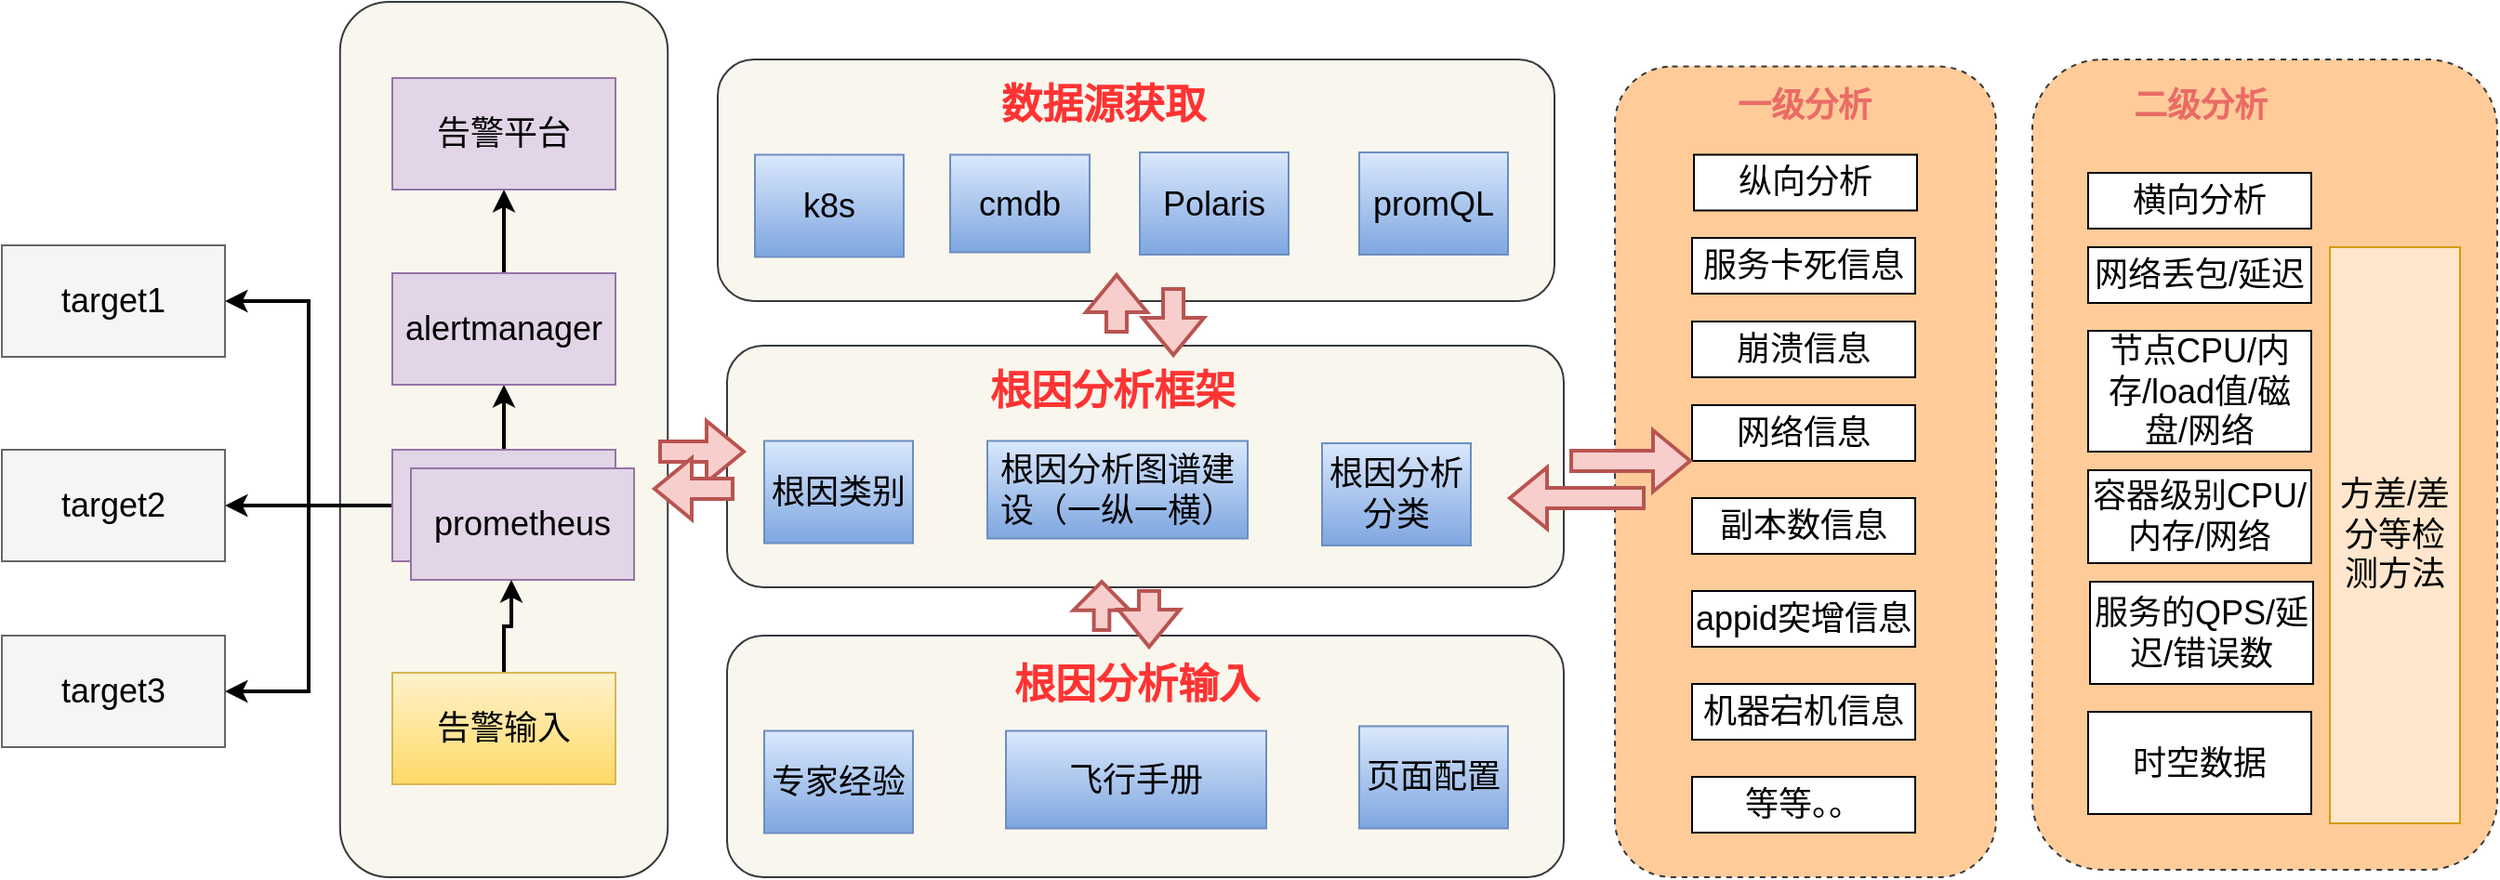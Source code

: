 <mxfile version="16.5.6" type="github">
  <diagram id="Aqf99x5-OG6gZ8053Yl7" name="第 1 页">
    <mxGraphModel dx="996" dy="561" grid="1" gridSize="10" guides="1" tooltips="1" connect="1" arrows="1" fold="1" page="1" pageScale="1" pageWidth="827" pageHeight="1169" background="#ffffff" math="0" shadow="0">
      <root>
        <mxCell id="0" />
        <mxCell id="1" parent="0" />
        <mxCell id="qlhYkGJH06k92T9zRMgj-84" value="" style="rounded=1;whiteSpace=wrap;html=1;fillColor=#f9f7ed;strokeColor=#36393d;" vertex="1" parent="1">
          <mxGeometry x="251.88" y="2" width="176.25" height="471" as="geometry" />
        </mxCell>
        <mxCell id="qlhYkGJH06k92T9zRMgj-83" value="" style="rounded=1;whiteSpace=wrap;html=1;fontSize=18;strokeColor=#36393d;strokeWidth=1;dashed=1;fillColor=#ffcc99;" vertex="1" parent="1">
          <mxGeometry x="937.5" y="36.75" width="205" height="436.25" as="geometry" />
        </mxCell>
        <mxCell id="qlhYkGJH06k92T9zRMgj-63" value="" style="rounded=1;whiteSpace=wrap;html=1;fillColor=#f9f7ed;strokeColor=#36393d;" vertex="1" parent="1">
          <mxGeometry x="460" y="187" width="450" height="130" as="geometry" />
        </mxCell>
        <mxCell id="qlhYkGJH06k92T9zRMgj-3" style="edgeStyle=orthogonalEdgeStyle;rounded=0;orthogonalLoop=1;jettySize=auto;html=1;exitX=0;exitY=0.5;exitDx=0;exitDy=0;entryX=1;entryY=0.5;entryDx=0;entryDy=0;fontSize=18;fontColor=#000000;strokeColor=#000000;strokeWidth=2;" edge="1" parent="1" source="qlhYkGJH06k92T9zRMgj-7" target="qlhYkGJH06k92T9zRMgj-8">
          <mxGeometry relative="1" as="geometry" />
        </mxCell>
        <mxCell id="qlhYkGJH06k92T9zRMgj-4" style="edgeStyle=orthogonalEdgeStyle;rounded=0;orthogonalLoop=1;jettySize=auto;html=1;exitX=0;exitY=0.5;exitDx=0;exitDy=0;fontSize=18;fontColor=#000000;strokeColor=#000000;strokeWidth=2;" edge="1" parent="1" source="qlhYkGJH06k92T9zRMgj-7" target="qlhYkGJH06k92T9zRMgj-9">
          <mxGeometry relative="1" as="geometry" />
        </mxCell>
        <mxCell id="qlhYkGJH06k92T9zRMgj-5" style="edgeStyle=orthogonalEdgeStyle;rounded=0;orthogonalLoop=1;jettySize=auto;html=1;exitX=0;exitY=0.5;exitDx=0;exitDy=0;entryX=1;entryY=0.5;entryDx=0;entryDy=0;fontSize=18;fontColor=#000000;strokeColor=#000000;strokeWidth=2;" edge="1" parent="1" source="qlhYkGJH06k92T9zRMgj-7" target="qlhYkGJH06k92T9zRMgj-10">
          <mxGeometry relative="1" as="geometry" />
        </mxCell>
        <mxCell id="qlhYkGJH06k92T9zRMgj-6" style="edgeStyle=orthogonalEdgeStyle;rounded=0;orthogonalLoop=1;jettySize=auto;html=1;exitX=0.5;exitY=0;exitDx=0;exitDy=0;fontSize=18;fontColor=#000000;strokeColor=#000000;strokeWidth=2;" edge="1" parent="1" source="qlhYkGJH06k92T9zRMgj-7" target="qlhYkGJH06k92T9zRMgj-12">
          <mxGeometry relative="1" as="geometry" />
        </mxCell>
        <mxCell id="qlhYkGJH06k92T9zRMgj-7" value="&lt;font color=&quot;#000000&quot;&gt;prometheus&lt;/font&gt;" style="rounded=0;whiteSpace=wrap;html=1;fontSize=18;strokeColor=#9673a6;strokeWidth=1;fillColor=#e1d5e7;" vertex="1" parent="1">
          <mxGeometry x="280" y="243" width="120" height="60" as="geometry" />
        </mxCell>
        <mxCell id="qlhYkGJH06k92T9zRMgj-8" value="&lt;font color=&quot;#000000&quot;&gt;target1&lt;/font&gt;" style="rounded=0;whiteSpace=wrap;html=1;fontSize=18;fontColor=#333333;strokeColor=#666666;strokeWidth=1;fillColor=#f5f5f5;" vertex="1" parent="1">
          <mxGeometry x="70" y="133" width="120" height="60" as="geometry" />
        </mxCell>
        <mxCell id="qlhYkGJH06k92T9zRMgj-9" value="&lt;font color=&quot;#000000&quot;&gt;target2&lt;/font&gt;" style="rounded=0;whiteSpace=wrap;html=1;fontSize=18;fontColor=#333333;strokeColor=#666666;strokeWidth=1;fillColor=#f5f5f5;" vertex="1" parent="1">
          <mxGeometry x="70" y="243" width="120" height="60" as="geometry" />
        </mxCell>
        <mxCell id="qlhYkGJH06k92T9zRMgj-10" value="&lt;font color=&quot;#000000&quot;&gt;target3&lt;/font&gt;" style="rounded=0;whiteSpace=wrap;html=1;fontSize=18;fontColor=#333333;strokeColor=#666666;strokeWidth=1;fillColor=#f5f5f5;" vertex="1" parent="1">
          <mxGeometry x="70" y="343" width="120" height="60" as="geometry" />
        </mxCell>
        <mxCell id="qlhYkGJH06k92T9zRMgj-60" style="edgeStyle=orthogonalEdgeStyle;rounded=0;orthogonalLoop=1;jettySize=auto;html=1;exitX=0.5;exitY=0;exitDx=0;exitDy=0;strokeWidth=2;" edge="1" parent="1" source="qlhYkGJH06k92T9zRMgj-12" target="qlhYkGJH06k92T9zRMgj-13">
          <mxGeometry relative="1" as="geometry" />
        </mxCell>
        <mxCell id="qlhYkGJH06k92T9zRMgj-12" value="&lt;font color=&quot;#000000&quot;&gt;alertmanager&lt;/font&gt;" style="whiteSpace=wrap;html=1;fontSize=18;strokeColor=#9673a6;rounded=0;strokeWidth=1;fillColor=#e1d5e7;" vertex="1" parent="1">
          <mxGeometry x="280" y="148" width="120" height="60" as="geometry" />
        </mxCell>
        <mxCell id="qlhYkGJH06k92T9zRMgj-13" value="告警平台" style="whiteSpace=wrap;html=1;fontSize=18;strokeColor=#9673a6;rounded=0;strokeWidth=1;fillColor=#e1d5e7;" vertex="1" parent="1">
          <mxGeometry x="280" y="43" width="120" height="60" as="geometry" />
        </mxCell>
        <mxCell id="qlhYkGJH06k92T9zRMgj-15" value="&lt;font color=&quot;#000000&quot;&gt;prometheus&lt;/font&gt;" style="rounded=0;whiteSpace=wrap;html=1;fontSize=18;strokeColor=#9673a6;strokeWidth=1;fillColor=#e1d5e7;" vertex="1" parent="1">
          <mxGeometry x="290" y="253" width="120" height="60" as="geometry" />
        </mxCell>
        <mxCell id="qlhYkGJH06k92T9zRMgj-16" style="edgeStyle=orthogonalEdgeStyle;rounded=0;orthogonalLoop=1;jettySize=auto;html=1;exitX=0.5;exitY=0;exitDx=0;exitDy=0;entryX=0.45;entryY=1;entryDx=0;entryDy=0;entryPerimeter=0;fontSize=18;fontColor=#000000;strokeColor=#000000;strokeWidth=2;" edge="1" parent="1" source="qlhYkGJH06k92T9zRMgj-17" target="qlhYkGJH06k92T9zRMgj-15">
          <mxGeometry relative="1" as="geometry" />
        </mxCell>
        <mxCell id="qlhYkGJH06k92T9zRMgj-17" value="&lt;font color=&quot;#000000&quot;&gt;告警输入&lt;/font&gt;" style="whiteSpace=wrap;html=1;fontSize=18;strokeColor=#d6b656;rounded=0;strokeWidth=1;fillColor=#fff2cc;gradientColor=#ffd966;" vertex="1" parent="1">
          <mxGeometry x="280" y="363" width="120" height="60" as="geometry" />
        </mxCell>
        <mxCell id="qlhYkGJH06k92T9zRMgj-32" value="&lt;font color=&quot;#000000&quot;&gt;服务卡死信息&lt;/font&gt;" style="whiteSpace=wrap;html=1;fontSize=18;strokeColor=#000000;fontColor=#FF0000;rounded=0;strokeWidth=1;" vertex="1" parent="1">
          <mxGeometry x="979" y="129" width="120" height="30" as="geometry" />
        </mxCell>
        <mxCell id="qlhYkGJH06k92T9zRMgj-34" value="&lt;font color=&quot;#000000&quot;&gt;崩溃信息&lt;/font&gt;" style="whiteSpace=wrap;html=1;fontSize=18;strokeColor=#000000;fontColor=#FF0000;rounded=0;strokeWidth=1;" vertex="1" parent="1">
          <mxGeometry x="979" y="174" width="120" height="30" as="geometry" />
        </mxCell>
        <mxCell id="qlhYkGJH06k92T9zRMgj-35" value="&lt;font color=&quot;#000000&quot;&gt;网络信息&lt;/font&gt;" style="whiteSpace=wrap;html=1;fontSize=18;strokeColor=#000000;fontColor=#FF0000;rounded=0;strokeWidth=1;" vertex="1" parent="1">
          <mxGeometry x="979" y="219" width="120" height="30" as="geometry" />
        </mxCell>
        <mxCell id="qlhYkGJH06k92T9zRMgj-36" value="&lt;font color=&quot;#000000&quot;&gt;副本数信息&lt;/font&gt;" style="whiteSpace=wrap;html=1;fontSize=18;strokeColor=#000000;fontColor=#FF0000;rounded=0;strokeWidth=1;" vertex="1" parent="1">
          <mxGeometry x="979" y="269" width="120" height="30" as="geometry" />
        </mxCell>
        <mxCell id="qlhYkGJH06k92T9zRMgj-37" value="&lt;font color=&quot;#000000&quot;&gt;appid突增信息&lt;/font&gt;" style="whiteSpace=wrap;html=1;fontSize=18;strokeColor=#000000;fontColor=#FF0000;rounded=0;strokeWidth=1;" vertex="1" parent="1">
          <mxGeometry x="979" y="319" width="120" height="30" as="geometry" />
        </mxCell>
        <mxCell id="qlhYkGJH06k92T9zRMgj-38" value="&lt;font color=&quot;#000000&quot;&gt;机器宕机信息&lt;/font&gt;" style="whiteSpace=wrap;html=1;fontSize=18;strokeColor=#000000;fontColor=#FF0000;rounded=0;strokeWidth=1;" vertex="1" parent="1">
          <mxGeometry x="979" y="369" width="120" height="30" as="geometry" />
        </mxCell>
        <mxCell id="qlhYkGJH06k92T9zRMgj-39" value="&lt;font color=&quot;#000000&quot;&gt;等等。。&lt;/font&gt;" style="whiteSpace=wrap;html=1;fontSize=18;strokeColor=#000000;fontColor=#FF0000;rounded=0;strokeWidth=1;" vertex="1" parent="1">
          <mxGeometry x="979" y="419" width="120" height="30" as="geometry" />
        </mxCell>
        <mxCell id="qlhYkGJH06k92T9zRMgj-40" value="&lt;font color=&quot;#ea6b66&quot;&gt;&lt;b&gt;一级分析&lt;/b&gt;&lt;/font&gt;" style="text;html=1;align=center;verticalAlign=middle;resizable=0;points=[];autosize=1;strokeColor=none;fillColor=none;fontSize=18;fontColor=#000000;" vertex="1" parent="1">
          <mxGeometry x="994" y="43" width="90" height="30" as="geometry" />
        </mxCell>
        <mxCell id="qlhYkGJH06k92T9zRMgj-41" value="" style="rounded=1;whiteSpace=wrap;html=1;fontSize=18;strokeColor=#36393d;strokeWidth=1;dashed=1;fillColor=#ffcc99;" vertex="1" parent="1">
          <mxGeometry x="1162" y="33" width="250" height="436" as="geometry" />
        </mxCell>
        <mxCell id="qlhYkGJH06k92T9zRMgj-42" value="&lt;font color=&quot;#000000&quot;&gt;网络丢包/延迟&lt;/font&gt;" style="whiteSpace=wrap;html=1;fontSize=18;strokeColor=#000000;fontColor=#FF0000;rounded=0;strokeWidth=1;" vertex="1" parent="1">
          <mxGeometry x="1192" y="134" width="120" height="30" as="geometry" />
        </mxCell>
        <mxCell id="qlhYkGJH06k92T9zRMgj-43" value="&lt;font color=&quot;#000000&quot;&gt;节点CPU/内存/load值/磁盘/网络&lt;/font&gt;" style="whiteSpace=wrap;html=1;fontSize=18;strokeColor=#000000;fontColor=#FF0000;rounded=0;strokeWidth=1;" vertex="1" parent="1">
          <mxGeometry x="1192" y="179" width="120" height="65" as="geometry" />
        </mxCell>
        <mxCell id="qlhYkGJH06k92T9zRMgj-44" value="&lt;font color=&quot;#000000&quot;&gt;容器级别CPU/内存/网络&lt;/font&gt;" style="whiteSpace=wrap;html=1;fontSize=18;strokeColor=#000000;fontColor=#FF0000;rounded=0;strokeWidth=1;" vertex="1" parent="1">
          <mxGeometry x="1192" y="254" width="120" height="50" as="geometry" />
        </mxCell>
        <mxCell id="qlhYkGJH06k92T9zRMgj-45" value="&lt;font color=&quot;#000000&quot;&gt;服务的QPS/延迟/错误数&lt;/font&gt;" style="whiteSpace=wrap;html=1;fontSize=18;strokeColor=#000000;fontColor=#FF0000;rounded=0;strokeWidth=1;" vertex="1" parent="1">
          <mxGeometry x="1193" y="314" width="120" height="55" as="geometry" />
        </mxCell>
        <mxCell id="qlhYkGJH06k92T9zRMgj-46" value="&lt;font color=&quot;#ea6b66&quot;&gt;&lt;b&gt;二级分析&lt;/b&gt;&lt;/font&gt;" style="text;html=1;align=center;verticalAlign=middle;resizable=0;points=[];autosize=1;strokeColor=none;fillColor=none;fontSize=18;fontColor=#000000;" vertex="1" parent="1">
          <mxGeometry x="1207" y="43" width="90" height="30" as="geometry" />
        </mxCell>
        <mxCell id="qlhYkGJH06k92T9zRMgj-47" value="&lt;font color=&quot;#000000&quot;&gt;方差/差分等检测方法&lt;/font&gt;" style="whiteSpace=wrap;html=1;fontSize=18;strokeColor=#d79b00;rounded=0;strokeWidth=1;fillColor=#ffe6cc;" vertex="1" parent="1">
          <mxGeometry x="1322" y="134" width="70" height="310" as="geometry" />
        </mxCell>
        <mxCell id="qlhYkGJH06k92T9zRMgj-48" value="&lt;font color=&quot;#000000&quot;&gt;时空数据&lt;/font&gt;" style="whiteSpace=wrap;html=1;fontSize=18;strokeColor=#000000;fontColor=#FF0000;rounded=0;strokeWidth=1;" vertex="1" parent="1">
          <mxGeometry x="1192" y="384" width="120" height="55" as="geometry" />
        </mxCell>
        <mxCell id="qlhYkGJH06k92T9zRMgj-50" value="根因类别" style="whiteSpace=wrap;html=1;fontSize=18;strokeColor=#6c8ebf;rounded=0;strokeWidth=1;fillColor=#dae8fc;gradientColor=#7ea6e0;" vertex="1" parent="1">
          <mxGeometry x="480" y="238.25" width="80" height="55" as="geometry" />
        </mxCell>
        <mxCell id="qlhYkGJH06k92T9zRMgj-52" value="根因分析图谱建设（一纵一横）" style="whiteSpace=wrap;html=1;fontSize=18;strokeColor=#6c8ebf;rounded=0;strokeWidth=1;fillColor=#dae8fc;gradientColor=#7ea6e0;" vertex="1" parent="1">
          <mxGeometry x="600" y="238.25" width="140" height="52.5" as="geometry" />
        </mxCell>
        <mxCell id="qlhYkGJH06k92T9zRMgj-64" value="根因分析分类" style="whiteSpace=wrap;html=1;fontSize=18;strokeColor=#6c8ebf;rounded=0;strokeWidth=1;fillColor=#dae8fc;gradientColor=#7ea6e0;" vertex="1" parent="1">
          <mxGeometry x="780" y="239.5" width="80" height="55" as="geometry" />
        </mxCell>
        <mxCell id="qlhYkGJH06k92T9zRMgj-65" value="&lt;b&gt;&lt;font style=&quot;font-size: 22px&quot; color=&quot;#ff3333&quot;&gt;根因分析框架&lt;/font&gt;&lt;/b&gt;" style="text;html=1;align=center;verticalAlign=middle;resizable=0;points=[];autosize=1;strokeColor=none;fillColor=none;" vertex="1" parent="1">
          <mxGeometry x="592" y="202" width="150" height="20" as="geometry" />
        </mxCell>
        <mxCell id="qlhYkGJH06k92T9zRMgj-67" value="" style="rounded=1;whiteSpace=wrap;html=1;fillColor=#f9f7ed;strokeColor=#36393d;" vertex="1" parent="1">
          <mxGeometry x="460" y="343" width="450" height="130" as="geometry" />
        </mxCell>
        <mxCell id="qlhYkGJH06k92T9zRMgj-68" value="专家经验" style="whiteSpace=wrap;html=1;fontSize=18;strokeColor=#6c8ebf;rounded=0;strokeWidth=1;fillColor=#dae8fc;gradientColor=#7ea6e0;" vertex="1" parent="1">
          <mxGeometry x="480" y="394.25" width="80" height="55" as="geometry" />
        </mxCell>
        <mxCell id="qlhYkGJH06k92T9zRMgj-69" value="飞行手册" style="whiteSpace=wrap;html=1;fontSize=18;strokeColor=#6c8ebf;rounded=0;strokeWidth=1;fillColor=#dae8fc;gradientColor=#7ea6e0;" vertex="1" parent="1">
          <mxGeometry x="610" y="394.25" width="140" height="52.5" as="geometry" />
        </mxCell>
        <mxCell id="qlhYkGJH06k92T9zRMgj-70" value="页面配置" style="whiteSpace=wrap;html=1;fontSize=18;strokeColor=#6c8ebf;rounded=0;strokeWidth=1;fillColor=#dae8fc;gradientColor=#7ea6e0;" vertex="1" parent="1">
          <mxGeometry x="800" y="391.75" width="80" height="55" as="geometry" />
        </mxCell>
        <mxCell id="qlhYkGJH06k92T9zRMgj-71" value="&lt;font color=&quot;#ff3333&quot;&gt;&lt;span style=&quot;font-size: 22px&quot;&gt;&lt;b&gt;根因分析输入&lt;/b&gt;&lt;/span&gt;&lt;/font&gt;" style="text;html=1;align=center;verticalAlign=middle;resizable=0;points=[];autosize=1;strokeColor=none;fillColor=none;" vertex="1" parent="1">
          <mxGeometry x="605" y="360" width="150" height="20" as="geometry" />
        </mxCell>
        <mxCell id="qlhYkGJH06k92T9zRMgj-74" value="" style="rounded=1;whiteSpace=wrap;html=1;fillColor=#f9f7ed;strokeColor=#36393d;" vertex="1" parent="1">
          <mxGeometry x="455" y="33" width="450" height="130" as="geometry" />
        </mxCell>
        <mxCell id="qlhYkGJH06k92T9zRMgj-75" value="k8s" style="whiteSpace=wrap;html=1;fontSize=18;strokeColor=#6c8ebf;rounded=0;strokeWidth=1;fillColor=#dae8fc;gradientColor=#7ea6e0;" vertex="1" parent="1">
          <mxGeometry x="475" y="84.25" width="80" height="55" as="geometry" />
        </mxCell>
        <mxCell id="qlhYkGJH06k92T9zRMgj-76" value="cmdb" style="whiteSpace=wrap;html=1;fontSize=18;strokeColor=#6c8ebf;rounded=0;strokeWidth=1;fillColor=#dae8fc;gradientColor=#7ea6e0;" vertex="1" parent="1">
          <mxGeometry x="580" y="84.25" width="75" height="52.5" as="geometry" />
        </mxCell>
        <mxCell id="qlhYkGJH06k92T9zRMgj-77" value="Polaris" style="whiteSpace=wrap;html=1;fontSize=18;strokeColor=#6c8ebf;rounded=0;strokeWidth=1;fillColor=#dae8fc;gradientColor=#7ea6e0;" vertex="1" parent="1">
          <mxGeometry x="682" y="83" width="80" height="55" as="geometry" />
        </mxCell>
        <mxCell id="qlhYkGJH06k92T9zRMgj-78" value="&lt;font color=&quot;#ff3333&quot;&gt;&lt;span style=&quot;font-size: 22px&quot;&gt;&lt;b&gt;数据源获取&lt;/b&gt;&lt;/span&gt;&lt;/font&gt;" style="text;html=1;align=center;verticalAlign=middle;resizable=0;points=[];autosize=1;strokeColor=none;fillColor=none;" vertex="1" parent="1">
          <mxGeometry x="597" y="48" width="130" height="20" as="geometry" />
        </mxCell>
        <mxCell id="qlhYkGJH06k92T9zRMgj-79" value="promQL" style="whiteSpace=wrap;html=1;fontSize=18;strokeColor=#6c8ebf;rounded=0;strokeWidth=1;fillColor=#dae8fc;gradientColor=#7ea6e0;" vertex="1" parent="1">
          <mxGeometry x="800" y="83" width="80" height="55" as="geometry" />
        </mxCell>
        <mxCell id="qlhYkGJH06k92T9zRMgj-81" value="&lt;font color=&quot;#000000&quot;&gt;纵向分析&lt;/font&gt;" style="whiteSpace=wrap;html=1;fontSize=18;strokeColor=#000000;fontColor=#FF0000;rounded=0;strokeWidth=1;" vertex="1" parent="1">
          <mxGeometry x="980" y="84.25" width="120" height="30" as="geometry" />
        </mxCell>
        <mxCell id="qlhYkGJH06k92T9zRMgj-82" value="&lt;font color=&quot;#000000&quot;&gt;横向分析&lt;/font&gt;" style="whiteSpace=wrap;html=1;fontSize=18;strokeColor=#000000;fontColor=#FF0000;rounded=0;strokeWidth=1;" vertex="1" parent="1">
          <mxGeometry x="1192" y="94" width="120" height="30" as="geometry" />
        </mxCell>
        <mxCell id="qlhYkGJH06k92T9zRMgj-87" value="" style="shape=flexArrow;endArrow=classic;html=1;rounded=0;fontSize=22;fontColor=#FF3333;strokeWidth=2;fillColor=#f8cecc;strokeColor=#b85450;" edge="1" parent="1">
          <mxGeometry width="50" height="50" relative="1" as="geometry">
            <mxPoint x="423" y="244" as="sourcePoint" />
            <mxPoint x="470" y="244" as="targetPoint" />
          </mxGeometry>
        </mxCell>
        <mxCell id="qlhYkGJH06k92T9zRMgj-88" value="" style="shape=flexArrow;endArrow=classic;html=1;rounded=0;fontSize=22;fontColor=#FF3333;strokeWidth=2;fillColor=#f8cecc;strokeColor=#b85450;" edge="1" parent="1">
          <mxGeometry width="50" height="50" relative="1" as="geometry">
            <mxPoint x="464" y="264" as="sourcePoint" />
            <mxPoint x="420" y="264" as="targetPoint" />
          </mxGeometry>
        </mxCell>
        <mxCell id="qlhYkGJH06k92T9zRMgj-90" value="" style="shape=flexArrow;endArrow=classic;html=1;rounded=0;fontSize=22;fontColor=#FF3333;strokeWidth=2;fillColor=#f8cecc;strokeColor=#b85450;" edge="1" parent="1">
          <mxGeometry width="50" height="50" relative="1" as="geometry">
            <mxPoint x="669.47" y="180.47" as="sourcePoint" />
            <mxPoint x="669.52" y="148" as="targetPoint" />
          </mxGeometry>
        </mxCell>
        <mxCell id="qlhYkGJH06k92T9zRMgj-91" value="" style="shape=flexArrow;endArrow=classic;html=1;rounded=0;fontSize=22;fontColor=#FF3333;strokeWidth=2;fillColor=#f8cecc;strokeColor=#b85450;" edge="1" parent="1">
          <mxGeometry width="50" height="50" relative="1" as="geometry">
            <mxPoint x="700.0" y="155.47" as="sourcePoint" />
            <mxPoint x="700.05" y="193" as="targetPoint" />
          </mxGeometry>
        </mxCell>
        <mxCell id="qlhYkGJH06k92T9zRMgj-92" value="" style="shape=flexArrow;endArrow=classic;html=1;rounded=0;fontSize=22;fontColor=#FF3333;strokeWidth=2;fillColor=#f8cecc;strokeColor=#b85450;width=7.368;endSize=4.453;" edge="1" parent="1">
          <mxGeometry width="50" height="50" relative="1" as="geometry">
            <mxPoint x="661.47" y="340.95" as="sourcePoint" />
            <mxPoint x="661.5" y="313" as="targetPoint" />
          </mxGeometry>
        </mxCell>
        <mxCell id="qlhYkGJH06k92T9zRMgj-93" value="" style="shape=flexArrow;endArrow=classic;html=1;rounded=0;fontSize=22;fontColor=#FF3333;strokeWidth=2;fillColor=#f8cecc;strokeColor=#b85450;" edge="1" parent="1">
          <mxGeometry width="50" height="50" relative="1" as="geometry">
            <mxPoint x="686.97" y="317.95" as="sourcePoint" />
            <mxPoint x="687" y="350" as="targetPoint" />
          </mxGeometry>
        </mxCell>
        <mxCell id="qlhYkGJH06k92T9zRMgj-94" value="" style="shape=flexArrow;endArrow=classic;html=1;rounded=0;fontSize=22;fontColor=#FF3333;strokeWidth=2;fillColor=#f8cecc;strokeColor=#b85450;" edge="1" parent="1">
          <mxGeometry width="50" height="50" relative="1" as="geometry">
            <mxPoint x="913" y="249" as="sourcePoint" />
            <mxPoint x="979" y="249" as="targetPoint" />
          </mxGeometry>
        </mxCell>
        <mxCell id="qlhYkGJH06k92T9zRMgj-95" value="" style="shape=flexArrow;endArrow=classic;html=1;rounded=0;fontSize=22;fontColor=#FF3333;strokeWidth=2;fillColor=#f8cecc;strokeColor=#b85450;" edge="1" parent="1">
          <mxGeometry width="50" height="50" relative="1" as="geometry">
            <mxPoint x="954" y="269" as="sourcePoint" />
            <mxPoint x="880" y="269" as="targetPoint" />
          </mxGeometry>
        </mxCell>
      </root>
    </mxGraphModel>
  </diagram>
</mxfile>
